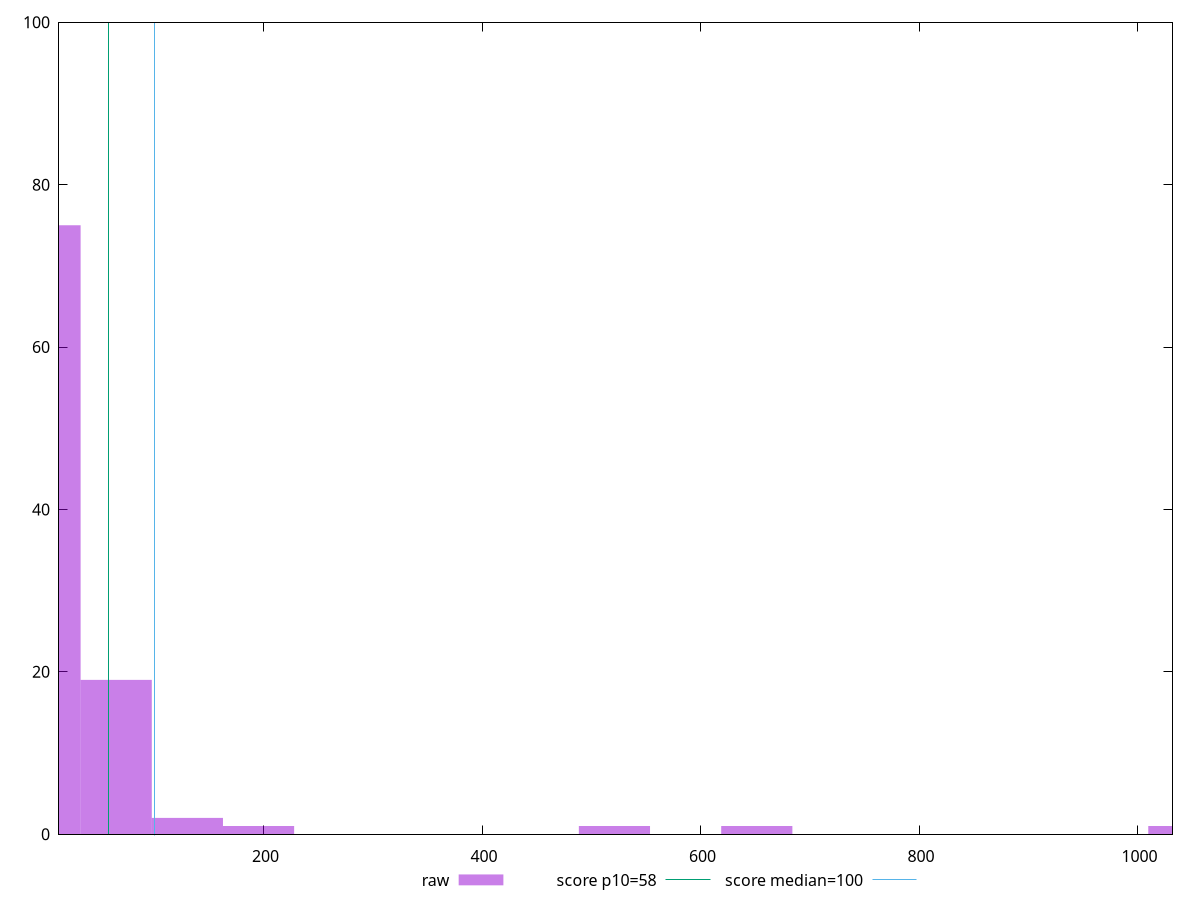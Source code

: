 reset

$raw <<EOF
521.1972948174076 1
651.4966185217595 1
1042.3945896348152 1
0 75
65.14966185217595 19
130.2993237043519 2
195.44898555652787 1
EOF

set key outside below
set boxwidth 65.14966185217595
set xrange [12.8:1032]
set yrange [0:100]
set trange [0:100]
set style fill transparent solid 0.5 noborder

set parametric
set terminal svg size 640, 490 enhanced background rgb 'white'
set output "report/report_00029_2021-02-24T13-36-40.390Z/estimated-input-latency/samples/agenda/raw/histogram.svg"

plot $raw title "raw" with boxes, \
     58,t title "score p10=58", \
     100,t title "score median=100"

reset
